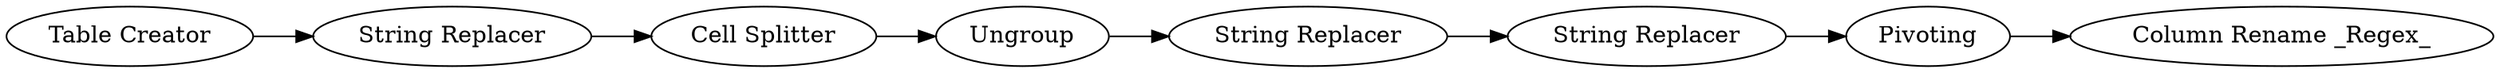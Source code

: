 digraph {
	3 -> 2
	8 -> 9
	9 -> 11
	2 -> 6
	11 -> 12
	1 -> 3
	6 -> 8
	1 [label="Table Creator"]
	9 [label="String Replacer"]
	11 [label=Pivoting]
	6 [label=Ungroup]
	8 [label="String Replacer"]
	3 [label="String Replacer"]
	2 [label="Cell Splitter"]
	12 [label="Column Rename _Regex_"]
	rankdir=LR
}
